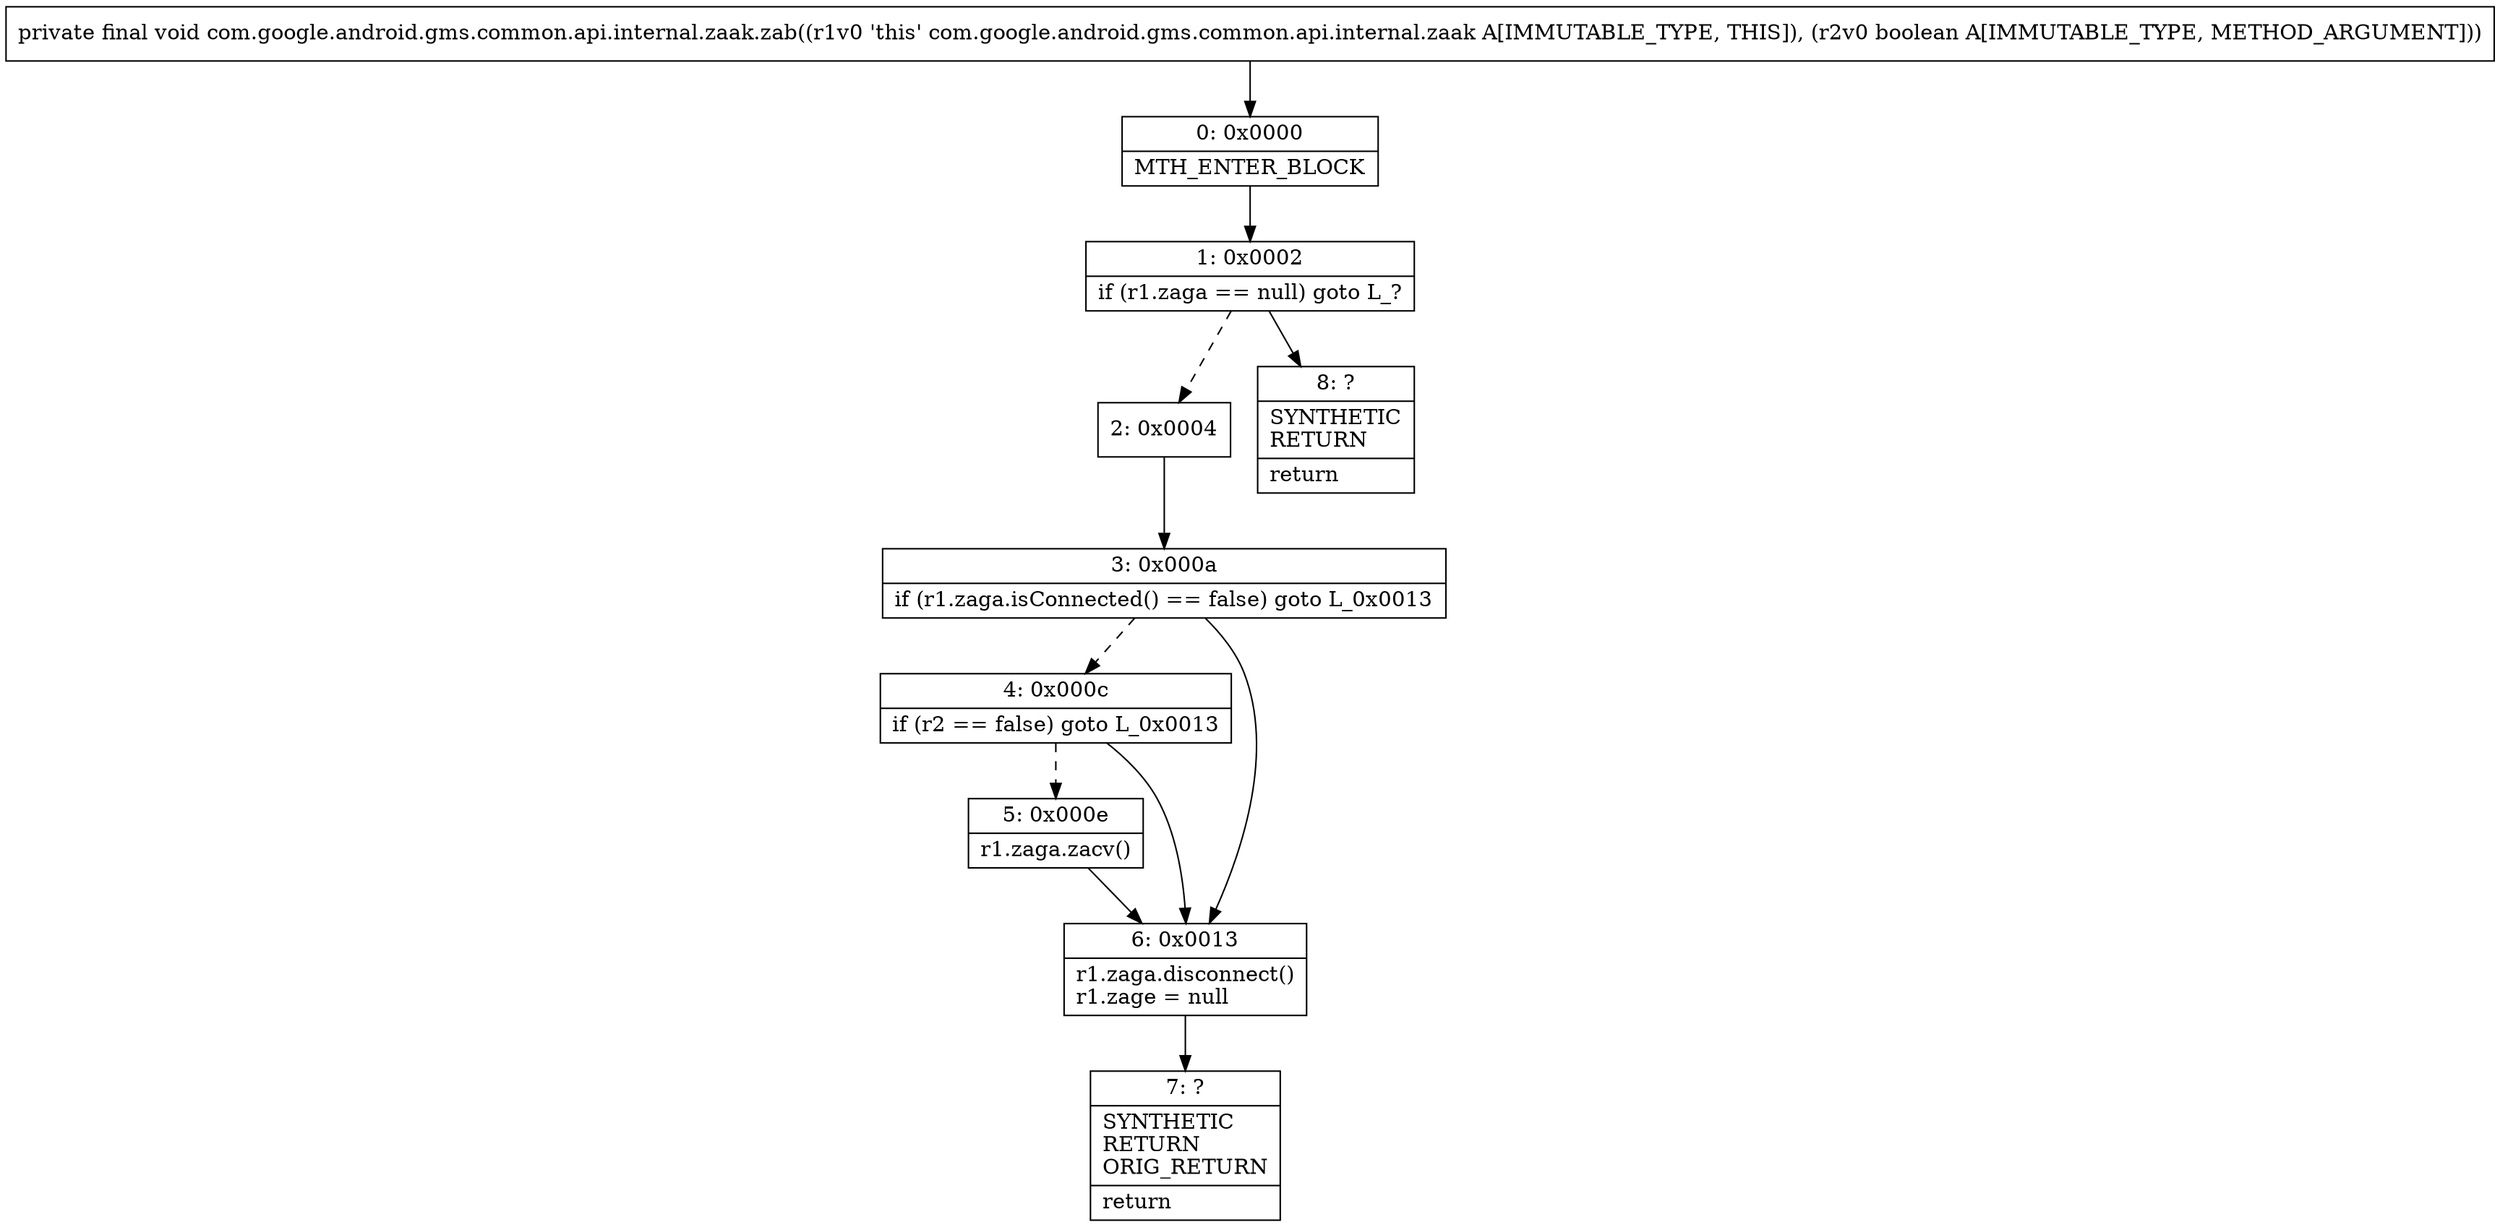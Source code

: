 digraph "CFG forcom.google.android.gms.common.api.internal.zaak.zab(Z)V" {
Node_0 [shape=record,label="{0\:\ 0x0000|MTH_ENTER_BLOCK\l}"];
Node_1 [shape=record,label="{1\:\ 0x0002|if (r1.zaga == null) goto L_?\l}"];
Node_2 [shape=record,label="{2\:\ 0x0004}"];
Node_3 [shape=record,label="{3\:\ 0x000a|if (r1.zaga.isConnected() == false) goto L_0x0013\l}"];
Node_4 [shape=record,label="{4\:\ 0x000c|if (r2 == false) goto L_0x0013\l}"];
Node_5 [shape=record,label="{5\:\ 0x000e|r1.zaga.zacv()\l}"];
Node_6 [shape=record,label="{6\:\ 0x0013|r1.zaga.disconnect()\lr1.zage = null\l}"];
Node_7 [shape=record,label="{7\:\ ?|SYNTHETIC\lRETURN\lORIG_RETURN\l|return\l}"];
Node_8 [shape=record,label="{8\:\ ?|SYNTHETIC\lRETURN\l|return\l}"];
MethodNode[shape=record,label="{private final void com.google.android.gms.common.api.internal.zaak.zab((r1v0 'this' com.google.android.gms.common.api.internal.zaak A[IMMUTABLE_TYPE, THIS]), (r2v0 boolean A[IMMUTABLE_TYPE, METHOD_ARGUMENT])) }"];
MethodNode -> Node_0;
Node_0 -> Node_1;
Node_1 -> Node_2[style=dashed];
Node_1 -> Node_8;
Node_2 -> Node_3;
Node_3 -> Node_4[style=dashed];
Node_3 -> Node_6;
Node_4 -> Node_5[style=dashed];
Node_4 -> Node_6;
Node_5 -> Node_6;
Node_6 -> Node_7;
}

